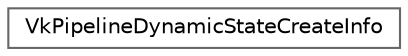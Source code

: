 digraph "类继承关系图"
{
 // LATEX_PDF_SIZE
  bgcolor="transparent";
  edge [fontname=Helvetica,fontsize=10,labelfontname=Helvetica,labelfontsize=10];
  node [fontname=Helvetica,fontsize=10,shape=box,height=0.2,width=0.4];
  rankdir="LR";
  Node0 [id="Node000000",label="VkPipelineDynamicStateCreateInfo",height=0.2,width=0.4,color="grey40", fillcolor="white", style="filled",URL="$struct_vk_pipeline_dynamic_state_create_info.html",tooltip=" "];
}

